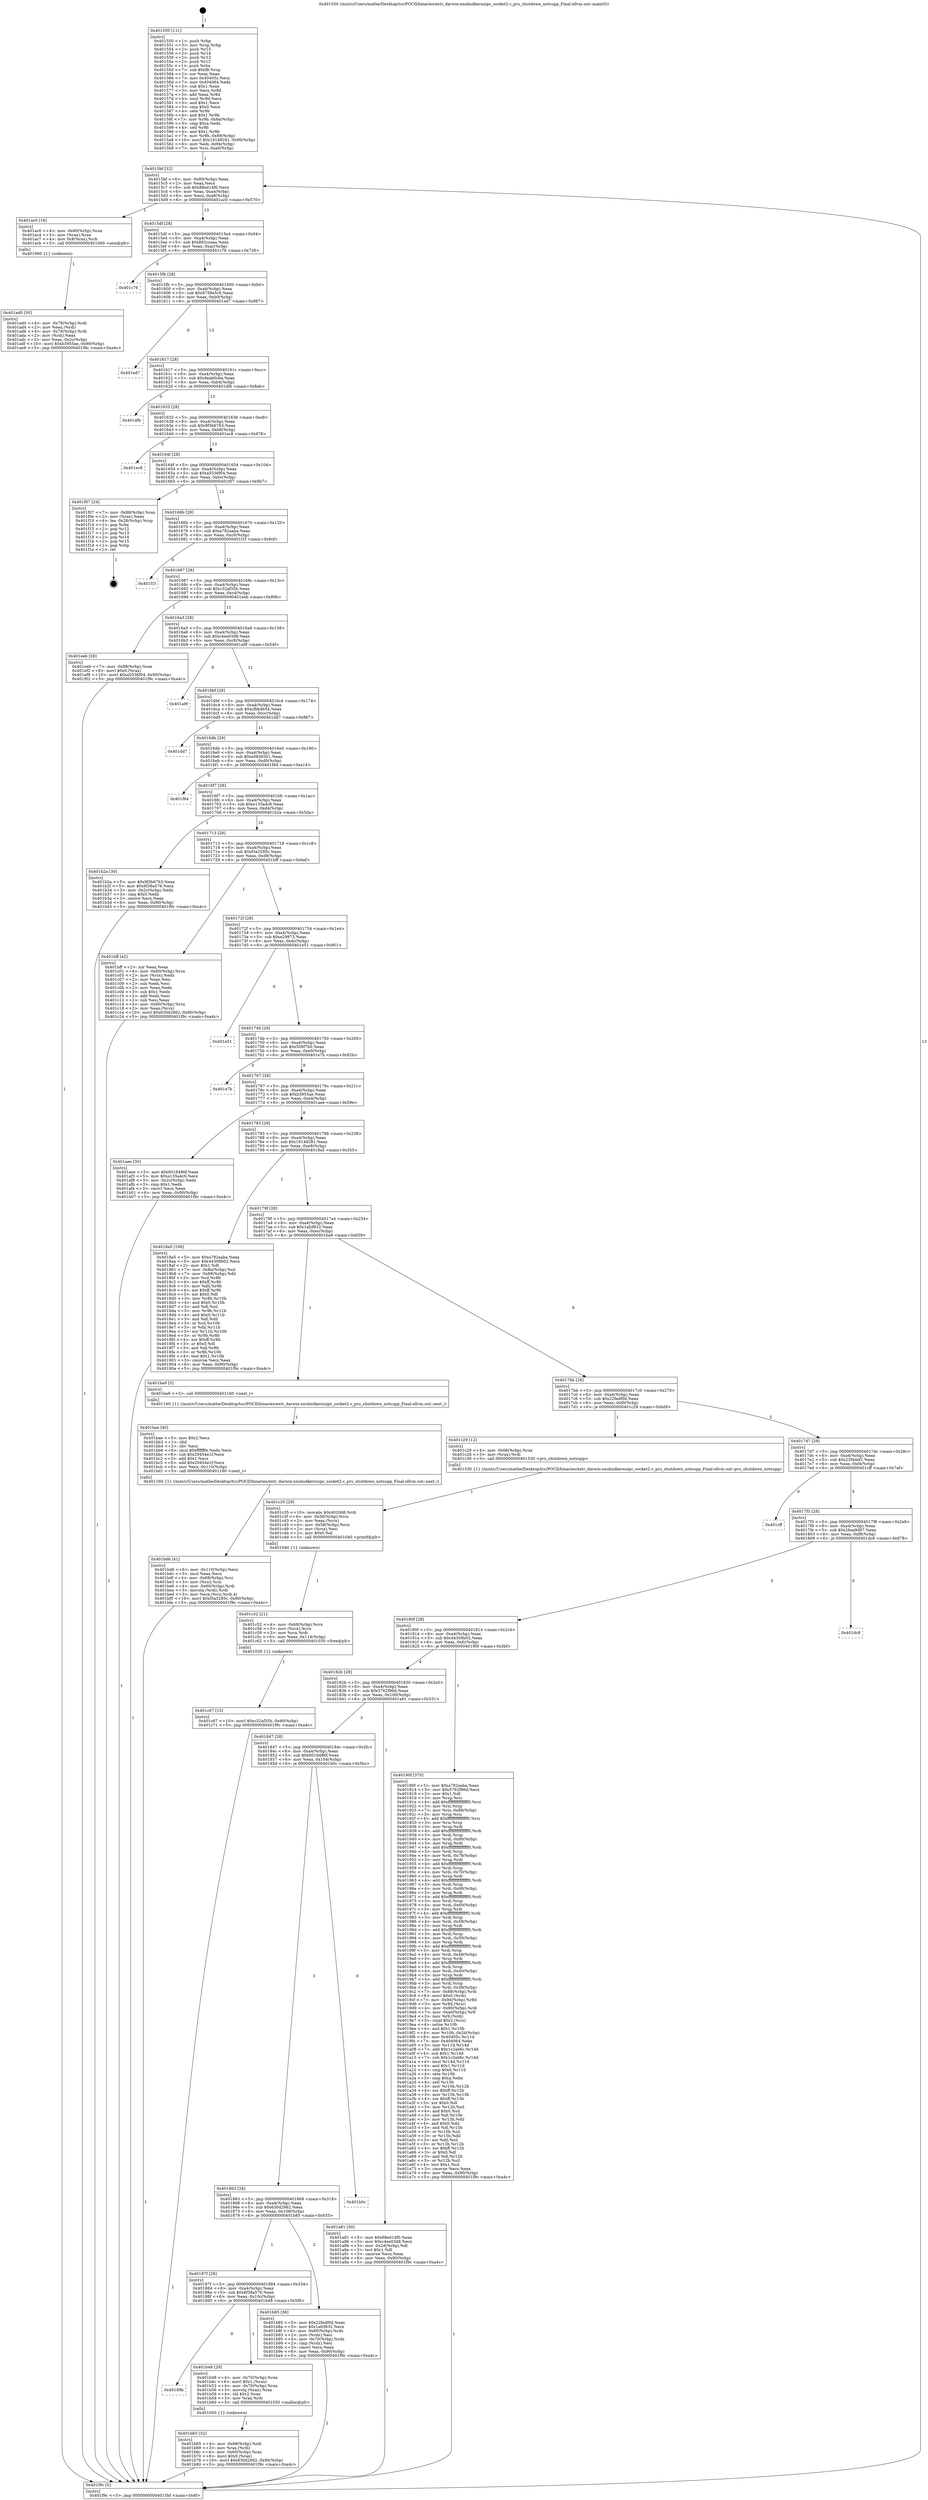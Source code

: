 digraph "0x401550" {
  label = "0x401550 (/mnt/c/Users/mathe/Desktop/tcc/POCII/binaries/extr_darwin-xnubsdkernuipc_socket2.c_pru_shutdown_notsupp_Final-ollvm.out::main(0))"
  labelloc = "t"
  node[shape=record]

  Entry [label="",width=0.3,height=0.3,shape=circle,fillcolor=black,style=filled]
  "0x4015bf" [label="{
     0x4015bf [32]\l
     | [instrs]\l
     &nbsp;&nbsp;0x4015bf \<+6\>: mov -0x90(%rbp),%eax\l
     &nbsp;&nbsp;0x4015c5 \<+2\>: mov %eax,%ecx\l
     &nbsp;&nbsp;0x4015c7 \<+6\>: sub $0x88ed14f0,%ecx\l
     &nbsp;&nbsp;0x4015cd \<+6\>: mov %eax,-0xa4(%rbp)\l
     &nbsp;&nbsp;0x4015d3 \<+6\>: mov %ecx,-0xa8(%rbp)\l
     &nbsp;&nbsp;0x4015d9 \<+6\>: je 0000000000401ac0 \<main+0x570\>\l
  }"]
  "0x401ac0" [label="{
     0x401ac0 [16]\l
     | [instrs]\l
     &nbsp;&nbsp;0x401ac0 \<+4\>: mov -0x80(%rbp),%rax\l
     &nbsp;&nbsp;0x401ac4 \<+3\>: mov (%rax),%rax\l
     &nbsp;&nbsp;0x401ac7 \<+4\>: mov 0x8(%rax),%rdi\l
     &nbsp;&nbsp;0x401acb \<+5\>: call 0000000000401060 \<atoi@plt\>\l
     | [calls]\l
     &nbsp;&nbsp;0x401060 \{1\} (unknown)\l
  }"]
  "0x4015df" [label="{
     0x4015df [28]\l
     | [instrs]\l
     &nbsp;&nbsp;0x4015df \<+5\>: jmp 00000000004015e4 \<main+0x94\>\l
     &nbsp;&nbsp;0x4015e4 \<+6\>: mov -0xa4(%rbp),%eax\l
     &nbsp;&nbsp;0x4015ea \<+5\>: sub $0x892ccaaa,%eax\l
     &nbsp;&nbsp;0x4015ef \<+6\>: mov %eax,-0xac(%rbp)\l
     &nbsp;&nbsp;0x4015f5 \<+6\>: je 0000000000401c76 \<main+0x726\>\l
  }"]
  Exit [label="",width=0.3,height=0.3,shape=circle,fillcolor=black,style=filled,peripheries=2]
  "0x401c76" [label="{
     0x401c76\l
  }", style=dashed]
  "0x4015fb" [label="{
     0x4015fb [28]\l
     | [instrs]\l
     &nbsp;&nbsp;0x4015fb \<+5\>: jmp 0000000000401600 \<main+0xb0\>\l
     &nbsp;&nbsp;0x401600 \<+6\>: mov -0xa4(%rbp),%eax\l
     &nbsp;&nbsp;0x401606 \<+5\>: sub $0x9758e5c0,%eax\l
     &nbsp;&nbsp;0x40160b \<+6\>: mov %eax,-0xb0(%rbp)\l
     &nbsp;&nbsp;0x401611 \<+6\>: je 0000000000401ed7 \<main+0x987\>\l
  }"]
  "0x401c67" [label="{
     0x401c67 [15]\l
     | [instrs]\l
     &nbsp;&nbsp;0x401c67 \<+10\>: movl $0xc32af35b,-0x90(%rbp)\l
     &nbsp;&nbsp;0x401c71 \<+5\>: jmp 0000000000401f9c \<main+0xa4c\>\l
  }"]
  "0x401ed7" [label="{
     0x401ed7\l
  }", style=dashed]
  "0x401617" [label="{
     0x401617 [28]\l
     | [instrs]\l
     &nbsp;&nbsp;0x401617 \<+5\>: jmp 000000000040161c \<main+0xcc\>\l
     &nbsp;&nbsp;0x40161c \<+6\>: mov -0xa4(%rbp),%eax\l
     &nbsp;&nbsp;0x401622 \<+5\>: sub $0x9eab0cba,%eax\l
     &nbsp;&nbsp;0x401627 \<+6\>: mov %eax,-0xb4(%rbp)\l
     &nbsp;&nbsp;0x40162d \<+6\>: je 0000000000401dfb \<main+0x8ab\>\l
  }"]
  "0x401c52" [label="{
     0x401c52 [21]\l
     | [instrs]\l
     &nbsp;&nbsp;0x401c52 \<+4\>: mov -0x68(%rbp),%rcx\l
     &nbsp;&nbsp;0x401c56 \<+3\>: mov (%rcx),%rcx\l
     &nbsp;&nbsp;0x401c59 \<+3\>: mov %rcx,%rdi\l
     &nbsp;&nbsp;0x401c5c \<+6\>: mov %eax,-0x114(%rbp)\l
     &nbsp;&nbsp;0x401c62 \<+5\>: call 0000000000401030 \<free@plt\>\l
     | [calls]\l
     &nbsp;&nbsp;0x401030 \{1\} (unknown)\l
  }"]
  "0x401dfb" [label="{
     0x401dfb\l
  }", style=dashed]
  "0x401633" [label="{
     0x401633 [28]\l
     | [instrs]\l
     &nbsp;&nbsp;0x401633 \<+5\>: jmp 0000000000401638 \<main+0xe8\>\l
     &nbsp;&nbsp;0x401638 \<+6\>: mov -0xa4(%rbp),%eax\l
     &nbsp;&nbsp;0x40163e \<+5\>: sub $0x9f3b6763,%eax\l
     &nbsp;&nbsp;0x401643 \<+6\>: mov %eax,-0xb8(%rbp)\l
     &nbsp;&nbsp;0x401649 \<+6\>: je 0000000000401ec8 \<main+0x978\>\l
  }"]
  "0x401c35" [label="{
     0x401c35 [29]\l
     | [instrs]\l
     &nbsp;&nbsp;0x401c35 \<+10\>: movabs $0x4020d6,%rdi\l
     &nbsp;&nbsp;0x401c3f \<+4\>: mov -0x58(%rbp),%rcx\l
     &nbsp;&nbsp;0x401c43 \<+2\>: mov %eax,(%rcx)\l
     &nbsp;&nbsp;0x401c45 \<+4\>: mov -0x58(%rbp),%rcx\l
     &nbsp;&nbsp;0x401c49 \<+2\>: mov (%rcx),%esi\l
     &nbsp;&nbsp;0x401c4b \<+2\>: mov $0x0,%al\l
     &nbsp;&nbsp;0x401c4d \<+5\>: call 0000000000401040 \<printf@plt\>\l
     | [calls]\l
     &nbsp;&nbsp;0x401040 \{1\} (unknown)\l
  }"]
  "0x401ec8" [label="{
     0x401ec8\l
  }", style=dashed]
  "0x40164f" [label="{
     0x40164f [28]\l
     | [instrs]\l
     &nbsp;&nbsp;0x40164f \<+5\>: jmp 0000000000401654 \<main+0x104\>\l
     &nbsp;&nbsp;0x401654 \<+6\>: mov -0xa4(%rbp),%eax\l
     &nbsp;&nbsp;0x40165a \<+5\>: sub $0xa5536f04,%eax\l
     &nbsp;&nbsp;0x40165f \<+6\>: mov %eax,-0xbc(%rbp)\l
     &nbsp;&nbsp;0x401665 \<+6\>: je 0000000000401f07 \<main+0x9b7\>\l
  }"]
  "0x401bd6" [label="{
     0x401bd6 [41]\l
     | [instrs]\l
     &nbsp;&nbsp;0x401bd6 \<+6\>: mov -0x110(%rbp),%ecx\l
     &nbsp;&nbsp;0x401bdc \<+3\>: imul %eax,%ecx\l
     &nbsp;&nbsp;0x401bdf \<+4\>: mov -0x68(%rbp),%rsi\l
     &nbsp;&nbsp;0x401be3 \<+3\>: mov (%rsi),%rsi\l
     &nbsp;&nbsp;0x401be6 \<+4\>: mov -0x60(%rbp),%rdi\l
     &nbsp;&nbsp;0x401bea \<+3\>: movslq (%rdi),%rdi\l
     &nbsp;&nbsp;0x401bed \<+3\>: mov %ecx,(%rsi,%rdi,4)\l
     &nbsp;&nbsp;0x401bf0 \<+10\>: movl $0xf3a3295c,-0x90(%rbp)\l
     &nbsp;&nbsp;0x401bfa \<+5\>: jmp 0000000000401f9c \<main+0xa4c\>\l
  }"]
  "0x401f07" [label="{
     0x401f07 [24]\l
     | [instrs]\l
     &nbsp;&nbsp;0x401f07 \<+7\>: mov -0x88(%rbp),%rax\l
     &nbsp;&nbsp;0x401f0e \<+2\>: mov (%rax),%eax\l
     &nbsp;&nbsp;0x401f10 \<+4\>: lea -0x28(%rbp),%rsp\l
     &nbsp;&nbsp;0x401f14 \<+1\>: pop %rbx\l
     &nbsp;&nbsp;0x401f15 \<+2\>: pop %r12\l
     &nbsp;&nbsp;0x401f17 \<+2\>: pop %r13\l
     &nbsp;&nbsp;0x401f19 \<+2\>: pop %r14\l
     &nbsp;&nbsp;0x401f1b \<+2\>: pop %r15\l
     &nbsp;&nbsp;0x401f1d \<+1\>: pop %rbp\l
     &nbsp;&nbsp;0x401f1e \<+1\>: ret\l
  }"]
  "0x40166b" [label="{
     0x40166b [28]\l
     | [instrs]\l
     &nbsp;&nbsp;0x40166b \<+5\>: jmp 0000000000401670 \<main+0x120\>\l
     &nbsp;&nbsp;0x401670 \<+6\>: mov -0xa4(%rbp),%eax\l
     &nbsp;&nbsp;0x401676 \<+5\>: sub $0xa782aaba,%eax\l
     &nbsp;&nbsp;0x40167b \<+6\>: mov %eax,-0xc0(%rbp)\l
     &nbsp;&nbsp;0x401681 \<+6\>: je 0000000000401f1f \<main+0x9cf\>\l
  }"]
  "0x401bae" [label="{
     0x401bae [40]\l
     | [instrs]\l
     &nbsp;&nbsp;0x401bae \<+5\>: mov $0x2,%ecx\l
     &nbsp;&nbsp;0x401bb3 \<+1\>: cltd\l
     &nbsp;&nbsp;0x401bb4 \<+2\>: idiv %ecx\l
     &nbsp;&nbsp;0x401bb6 \<+6\>: imul $0xfffffffe,%edx,%ecx\l
     &nbsp;&nbsp;0x401bbc \<+6\>: sub $0x29454e1f,%ecx\l
     &nbsp;&nbsp;0x401bc2 \<+3\>: add $0x1,%ecx\l
     &nbsp;&nbsp;0x401bc5 \<+6\>: add $0x29454e1f,%ecx\l
     &nbsp;&nbsp;0x401bcb \<+6\>: mov %ecx,-0x110(%rbp)\l
     &nbsp;&nbsp;0x401bd1 \<+5\>: call 0000000000401160 \<next_i\>\l
     | [calls]\l
     &nbsp;&nbsp;0x401160 \{1\} (/mnt/c/Users/mathe/Desktop/tcc/POCII/binaries/extr_darwin-xnubsdkernuipc_socket2.c_pru_shutdown_notsupp_Final-ollvm.out::next_i)\l
  }"]
  "0x401f1f" [label="{
     0x401f1f\l
  }", style=dashed]
  "0x401687" [label="{
     0x401687 [28]\l
     | [instrs]\l
     &nbsp;&nbsp;0x401687 \<+5\>: jmp 000000000040168c \<main+0x13c\>\l
     &nbsp;&nbsp;0x40168c \<+6\>: mov -0xa4(%rbp),%eax\l
     &nbsp;&nbsp;0x401692 \<+5\>: sub $0xc32af35b,%eax\l
     &nbsp;&nbsp;0x401697 \<+6\>: mov %eax,-0xc4(%rbp)\l
     &nbsp;&nbsp;0x40169d \<+6\>: je 0000000000401eeb \<main+0x99b\>\l
  }"]
  "0x401b65" [label="{
     0x401b65 [32]\l
     | [instrs]\l
     &nbsp;&nbsp;0x401b65 \<+4\>: mov -0x68(%rbp),%rdi\l
     &nbsp;&nbsp;0x401b69 \<+3\>: mov %rax,(%rdi)\l
     &nbsp;&nbsp;0x401b6c \<+4\>: mov -0x60(%rbp),%rax\l
     &nbsp;&nbsp;0x401b70 \<+6\>: movl $0x0,(%rax)\l
     &nbsp;&nbsp;0x401b76 \<+10\>: movl $0x630d2662,-0x90(%rbp)\l
     &nbsp;&nbsp;0x401b80 \<+5\>: jmp 0000000000401f9c \<main+0xa4c\>\l
  }"]
  "0x401eeb" [label="{
     0x401eeb [28]\l
     | [instrs]\l
     &nbsp;&nbsp;0x401eeb \<+7\>: mov -0x88(%rbp),%rax\l
     &nbsp;&nbsp;0x401ef2 \<+6\>: movl $0x0,(%rax)\l
     &nbsp;&nbsp;0x401ef8 \<+10\>: movl $0xa5536f04,-0x90(%rbp)\l
     &nbsp;&nbsp;0x401f02 \<+5\>: jmp 0000000000401f9c \<main+0xa4c\>\l
  }"]
  "0x4016a3" [label="{
     0x4016a3 [28]\l
     | [instrs]\l
     &nbsp;&nbsp;0x4016a3 \<+5\>: jmp 00000000004016a8 \<main+0x158\>\l
     &nbsp;&nbsp;0x4016a8 \<+6\>: mov -0xa4(%rbp),%eax\l
     &nbsp;&nbsp;0x4016ae \<+5\>: sub $0xc4ee03d8,%eax\l
     &nbsp;&nbsp;0x4016b3 \<+6\>: mov %eax,-0xc8(%rbp)\l
     &nbsp;&nbsp;0x4016b9 \<+6\>: je 0000000000401a9f \<main+0x54f\>\l
  }"]
  "0x40189b" [label="{
     0x40189b\l
  }", style=dashed]
  "0x401a9f" [label="{
     0x401a9f\l
  }", style=dashed]
  "0x4016bf" [label="{
     0x4016bf [28]\l
     | [instrs]\l
     &nbsp;&nbsp;0x4016bf \<+5\>: jmp 00000000004016c4 \<main+0x174\>\l
     &nbsp;&nbsp;0x4016c4 \<+6\>: mov -0xa4(%rbp),%eax\l
     &nbsp;&nbsp;0x4016ca \<+5\>: sub $0xcfbb4b54,%eax\l
     &nbsp;&nbsp;0x4016cf \<+6\>: mov %eax,-0xcc(%rbp)\l
     &nbsp;&nbsp;0x4016d5 \<+6\>: je 0000000000401dd7 \<main+0x887\>\l
  }"]
  "0x401b48" [label="{
     0x401b48 [29]\l
     | [instrs]\l
     &nbsp;&nbsp;0x401b48 \<+4\>: mov -0x70(%rbp),%rax\l
     &nbsp;&nbsp;0x401b4c \<+6\>: movl $0x1,(%rax)\l
     &nbsp;&nbsp;0x401b52 \<+4\>: mov -0x70(%rbp),%rax\l
     &nbsp;&nbsp;0x401b56 \<+3\>: movslq (%rax),%rax\l
     &nbsp;&nbsp;0x401b59 \<+4\>: shl $0x2,%rax\l
     &nbsp;&nbsp;0x401b5d \<+3\>: mov %rax,%rdi\l
     &nbsp;&nbsp;0x401b60 \<+5\>: call 0000000000401050 \<malloc@plt\>\l
     | [calls]\l
     &nbsp;&nbsp;0x401050 \{1\} (unknown)\l
  }"]
  "0x401dd7" [label="{
     0x401dd7\l
  }", style=dashed]
  "0x4016db" [label="{
     0x4016db [28]\l
     | [instrs]\l
     &nbsp;&nbsp;0x4016db \<+5\>: jmp 00000000004016e0 \<main+0x190\>\l
     &nbsp;&nbsp;0x4016e0 \<+6\>: mov -0xa4(%rbp),%eax\l
     &nbsp;&nbsp;0x4016e6 \<+5\>: sub $0xe0836501,%eax\l
     &nbsp;&nbsp;0x4016eb \<+6\>: mov %eax,-0xd0(%rbp)\l
     &nbsp;&nbsp;0x4016f1 \<+6\>: je 0000000000401f64 \<main+0xa14\>\l
  }"]
  "0x40187f" [label="{
     0x40187f [28]\l
     | [instrs]\l
     &nbsp;&nbsp;0x40187f \<+5\>: jmp 0000000000401884 \<main+0x334\>\l
     &nbsp;&nbsp;0x401884 \<+6\>: mov -0xa4(%rbp),%eax\l
     &nbsp;&nbsp;0x40188a \<+5\>: sub $0x6f38a576,%eax\l
     &nbsp;&nbsp;0x40188f \<+6\>: mov %eax,-0x10c(%rbp)\l
     &nbsp;&nbsp;0x401895 \<+6\>: je 0000000000401b48 \<main+0x5f8\>\l
  }"]
  "0x401f64" [label="{
     0x401f64\l
  }", style=dashed]
  "0x4016f7" [label="{
     0x4016f7 [28]\l
     | [instrs]\l
     &nbsp;&nbsp;0x4016f7 \<+5\>: jmp 00000000004016fc \<main+0x1ac\>\l
     &nbsp;&nbsp;0x4016fc \<+6\>: mov -0xa4(%rbp),%eax\l
     &nbsp;&nbsp;0x401702 \<+5\>: sub $0xe135a4c9,%eax\l
     &nbsp;&nbsp;0x401707 \<+6\>: mov %eax,-0xd4(%rbp)\l
     &nbsp;&nbsp;0x40170d \<+6\>: je 0000000000401b2a \<main+0x5da\>\l
  }"]
  "0x401b85" [label="{
     0x401b85 [36]\l
     | [instrs]\l
     &nbsp;&nbsp;0x401b85 \<+5\>: mov $0x22fedf0d,%eax\l
     &nbsp;&nbsp;0x401b8a \<+5\>: mov $0x1afcf632,%ecx\l
     &nbsp;&nbsp;0x401b8f \<+4\>: mov -0x60(%rbp),%rdx\l
     &nbsp;&nbsp;0x401b93 \<+2\>: mov (%rdx),%esi\l
     &nbsp;&nbsp;0x401b95 \<+4\>: mov -0x70(%rbp),%rdx\l
     &nbsp;&nbsp;0x401b99 \<+2\>: cmp (%rdx),%esi\l
     &nbsp;&nbsp;0x401b9b \<+3\>: cmovl %ecx,%eax\l
     &nbsp;&nbsp;0x401b9e \<+6\>: mov %eax,-0x90(%rbp)\l
     &nbsp;&nbsp;0x401ba4 \<+5\>: jmp 0000000000401f9c \<main+0xa4c\>\l
  }"]
  "0x401b2a" [label="{
     0x401b2a [30]\l
     | [instrs]\l
     &nbsp;&nbsp;0x401b2a \<+5\>: mov $0x9f3b6763,%eax\l
     &nbsp;&nbsp;0x401b2f \<+5\>: mov $0x6f38a576,%ecx\l
     &nbsp;&nbsp;0x401b34 \<+3\>: mov -0x2c(%rbp),%edx\l
     &nbsp;&nbsp;0x401b37 \<+3\>: cmp $0x0,%edx\l
     &nbsp;&nbsp;0x401b3a \<+3\>: cmove %ecx,%eax\l
     &nbsp;&nbsp;0x401b3d \<+6\>: mov %eax,-0x90(%rbp)\l
     &nbsp;&nbsp;0x401b43 \<+5\>: jmp 0000000000401f9c \<main+0xa4c\>\l
  }"]
  "0x401713" [label="{
     0x401713 [28]\l
     | [instrs]\l
     &nbsp;&nbsp;0x401713 \<+5\>: jmp 0000000000401718 \<main+0x1c8\>\l
     &nbsp;&nbsp;0x401718 \<+6\>: mov -0xa4(%rbp),%eax\l
     &nbsp;&nbsp;0x40171e \<+5\>: sub $0xf3a3295c,%eax\l
     &nbsp;&nbsp;0x401723 \<+6\>: mov %eax,-0xd8(%rbp)\l
     &nbsp;&nbsp;0x401729 \<+6\>: je 0000000000401bff \<main+0x6af\>\l
  }"]
  "0x401863" [label="{
     0x401863 [28]\l
     | [instrs]\l
     &nbsp;&nbsp;0x401863 \<+5\>: jmp 0000000000401868 \<main+0x318\>\l
     &nbsp;&nbsp;0x401868 \<+6\>: mov -0xa4(%rbp),%eax\l
     &nbsp;&nbsp;0x40186e \<+5\>: sub $0x630d2662,%eax\l
     &nbsp;&nbsp;0x401873 \<+6\>: mov %eax,-0x108(%rbp)\l
     &nbsp;&nbsp;0x401879 \<+6\>: je 0000000000401b85 \<main+0x635\>\l
  }"]
  "0x401bff" [label="{
     0x401bff [42]\l
     | [instrs]\l
     &nbsp;&nbsp;0x401bff \<+2\>: xor %eax,%eax\l
     &nbsp;&nbsp;0x401c01 \<+4\>: mov -0x60(%rbp),%rcx\l
     &nbsp;&nbsp;0x401c05 \<+2\>: mov (%rcx),%edx\l
     &nbsp;&nbsp;0x401c07 \<+2\>: mov %eax,%esi\l
     &nbsp;&nbsp;0x401c09 \<+2\>: sub %edx,%esi\l
     &nbsp;&nbsp;0x401c0b \<+2\>: mov %eax,%edx\l
     &nbsp;&nbsp;0x401c0d \<+3\>: sub $0x1,%edx\l
     &nbsp;&nbsp;0x401c10 \<+2\>: add %edx,%esi\l
     &nbsp;&nbsp;0x401c12 \<+2\>: sub %esi,%eax\l
     &nbsp;&nbsp;0x401c14 \<+4\>: mov -0x60(%rbp),%rcx\l
     &nbsp;&nbsp;0x401c18 \<+2\>: mov %eax,(%rcx)\l
     &nbsp;&nbsp;0x401c1a \<+10\>: movl $0x630d2662,-0x90(%rbp)\l
     &nbsp;&nbsp;0x401c24 \<+5\>: jmp 0000000000401f9c \<main+0xa4c\>\l
  }"]
  "0x40172f" [label="{
     0x40172f [28]\l
     | [instrs]\l
     &nbsp;&nbsp;0x40172f \<+5\>: jmp 0000000000401734 \<main+0x1e4\>\l
     &nbsp;&nbsp;0x401734 \<+6\>: mov -0xa4(%rbp),%eax\l
     &nbsp;&nbsp;0x40173a \<+5\>: sub $0xe29873,%eax\l
     &nbsp;&nbsp;0x40173f \<+6\>: mov %eax,-0xdc(%rbp)\l
     &nbsp;&nbsp;0x401745 \<+6\>: je 0000000000401e51 \<main+0x901\>\l
  }"]
  "0x401b0c" [label="{
     0x401b0c\l
  }", style=dashed]
  "0x401e51" [label="{
     0x401e51\l
  }", style=dashed]
  "0x40174b" [label="{
     0x40174b [28]\l
     | [instrs]\l
     &nbsp;&nbsp;0x40174b \<+5\>: jmp 0000000000401750 \<main+0x200\>\l
     &nbsp;&nbsp;0x401750 \<+6\>: mov -0xa4(%rbp),%eax\l
     &nbsp;&nbsp;0x401756 \<+5\>: sub $0x508f7b0,%eax\l
     &nbsp;&nbsp;0x40175b \<+6\>: mov %eax,-0xe0(%rbp)\l
     &nbsp;&nbsp;0x401761 \<+6\>: je 0000000000401e7b \<main+0x92b\>\l
  }"]
  "0x401ad0" [label="{
     0x401ad0 [30]\l
     | [instrs]\l
     &nbsp;&nbsp;0x401ad0 \<+4\>: mov -0x78(%rbp),%rdi\l
     &nbsp;&nbsp;0x401ad4 \<+2\>: mov %eax,(%rdi)\l
     &nbsp;&nbsp;0x401ad6 \<+4\>: mov -0x78(%rbp),%rdi\l
     &nbsp;&nbsp;0x401ada \<+2\>: mov (%rdi),%eax\l
     &nbsp;&nbsp;0x401adc \<+3\>: mov %eax,-0x2c(%rbp)\l
     &nbsp;&nbsp;0x401adf \<+10\>: movl $0xb3955ae,-0x90(%rbp)\l
     &nbsp;&nbsp;0x401ae9 \<+5\>: jmp 0000000000401f9c \<main+0xa4c\>\l
  }"]
  "0x401e7b" [label="{
     0x401e7b\l
  }", style=dashed]
  "0x401767" [label="{
     0x401767 [28]\l
     | [instrs]\l
     &nbsp;&nbsp;0x401767 \<+5\>: jmp 000000000040176c \<main+0x21c\>\l
     &nbsp;&nbsp;0x40176c \<+6\>: mov -0xa4(%rbp),%eax\l
     &nbsp;&nbsp;0x401772 \<+5\>: sub $0xb3955ae,%eax\l
     &nbsp;&nbsp;0x401777 \<+6\>: mov %eax,-0xe4(%rbp)\l
     &nbsp;&nbsp;0x40177d \<+6\>: je 0000000000401aee \<main+0x59e\>\l
  }"]
  "0x401847" [label="{
     0x401847 [28]\l
     | [instrs]\l
     &nbsp;&nbsp;0x401847 \<+5\>: jmp 000000000040184c \<main+0x2fc\>\l
     &nbsp;&nbsp;0x40184c \<+6\>: mov -0xa4(%rbp),%eax\l
     &nbsp;&nbsp;0x401852 \<+5\>: sub $0x6016486f,%eax\l
     &nbsp;&nbsp;0x401857 \<+6\>: mov %eax,-0x104(%rbp)\l
     &nbsp;&nbsp;0x40185d \<+6\>: je 0000000000401b0c \<main+0x5bc\>\l
  }"]
  "0x401aee" [label="{
     0x401aee [30]\l
     | [instrs]\l
     &nbsp;&nbsp;0x401aee \<+5\>: mov $0x6016486f,%eax\l
     &nbsp;&nbsp;0x401af3 \<+5\>: mov $0xe135a4c9,%ecx\l
     &nbsp;&nbsp;0x401af8 \<+3\>: mov -0x2c(%rbp),%edx\l
     &nbsp;&nbsp;0x401afb \<+3\>: cmp $0x1,%edx\l
     &nbsp;&nbsp;0x401afe \<+3\>: cmovl %ecx,%eax\l
     &nbsp;&nbsp;0x401b01 \<+6\>: mov %eax,-0x90(%rbp)\l
     &nbsp;&nbsp;0x401b07 \<+5\>: jmp 0000000000401f9c \<main+0xa4c\>\l
  }"]
  "0x401783" [label="{
     0x401783 [28]\l
     | [instrs]\l
     &nbsp;&nbsp;0x401783 \<+5\>: jmp 0000000000401788 \<main+0x238\>\l
     &nbsp;&nbsp;0x401788 \<+6\>: mov -0xa4(%rbp),%eax\l
     &nbsp;&nbsp;0x40178e \<+5\>: sub $0x19148281,%eax\l
     &nbsp;&nbsp;0x401793 \<+6\>: mov %eax,-0xe8(%rbp)\l
     &nbsp;&nbsp;0x401799 \<+6\>: je 00000000004018a5 \<main+0x355\>\l
  }"]
  "0x401a81" [label="{
     0x401a81 [30]\l
     | [instrs]\l
     &nbsp;&nbsp;0x401a81 \<+5\>: mov $0x88ed14f0,%eax\l
     &nbsp;&nbsp;0x401a86 \<+5\>: mov $0xc4ee03d8,%ecx\l
     &nbsp;&nbsp;0x401a8b \<+3\>: mov -0x2d(%rbp),%dl\l
     &nbsp;&nbsp;0x401a8e \<+3\>: test $0x1,%dl\l
     &nbsp;&nbsp;0x401a91 \<+3\>: cmovne %ecx,%eax\l
     &nbsp;&nbsp;0x401a94 \<+6\>: mov %eax,-0x90(%rbp)\l
     &nbsp;&nbsp;0x401a9a \<+5\>: jmp 0000000000401f9c \<main+0xa4c\>\l
  }"]
  "0x4018a5" [label="{
     0x4018a5 [106]\l
     | [instrs]\l
     &nbsp;&nbsp;0x4018a5 \<+5\>: mov $0xa782aaba,%eax\l
     &nbsp;&nbsp;0x4018aa \<+5\>: mov $0x44308b02,%ecx\l
     &nbsp;&nbsp;0x4018af \<+2\>: mov $0x1,%dl\l
     &nbsp;&nbsp;0x4018b1 \<+7\>: mov -0x8a(%rbp),%sil\l
     &nbsp;&nbsp;0x4018b8 \<+7\>: mov -0x89(%rbp),%dil\l
     &nbsp;&nbsp;0x4018bf \<+3\>: mov %sil,%r8b\l
     &nbsp;&nbsp;0x4018c2 \<+4\>: xor $0xff,%r8b\l
     &nbsp;&nbsp;0x4018c6 \<+3\>: mov %dil,%r9b\l
     &nbsp;&nbsp;0x4018c9 \<+4\>: xor $0xff,%r9b\l
     &nbsp;&nbsp;0x4018cd \<+3\>: xor $0x0,%dl\l
     &nbsp;&nbsp;0x4018d0 \<+3\>: mov %r8b,%r10b\l
     &nbsp;&nbsp;0x4018d3 \<+4\>: and $0x0,%r10b\l
     &nbsp;&nbsp;0x4018d7 \<+3\>: and %dl,%sil\l
     &nbsp;&nbsp;0x4018da \<+3\>: mov %r9b,%r11b\l
     &nbsp;&nbsp;0x4018dd \<+4\>: and $0x0,%r11b\l
     &nbsp;&nbsp;0x4018e1 \<+3\>: and %dl,%dil\l
     &nbsp;&nbsp;0x4018e4 \<+3\>: or %sil,%r10b\l
     &nbsp;&nbsp;0x4018e7 \<+3\>: or %dil,%r11b\l
     &nbsp;&nbsp;0x4018ea \<+3\>: xor %r11b,%r10b\l
     &nbsp;&nbsp;0x4018ed \<+3\>: or %r9b,%r8b\l
     &nbsp;&nbsp;0x4018f0 \<+4\>: xor $0xff,%r8b\l
     &nbsp;&nbsp;0x4018f4 \<+3\>: or $0x0,%dl\l
     &nbsp;&nbsp;0x4018f7 \<+3\>: and %dl,%r8b\l
     &nbsp;&nbsp;0x4018fa \<+3\>: or %r8b,%r10b\l
     &nbsp;&nbsp;0x4018fd \<+4\>: test $0x1,%r10b\l
     &nbsp;&nbsp;0x401901 \<+3\>: cmovne %ecx,%eax\l
     &nbsp;&nbsp;0x401904 \<+6\>: mov %eax,-0x90(%rbp)\l
     &nbsp;&nbsp;0x40190a \<+5\>: jmp 0000000000401f9c \<main+0xa4c\>\l
  }"]
  "0x40179f" [label="{
     0x40179f [28]\l
     | [instrs]\l
     &nbsp;&nbsp;0x40179f \<+5\>: jmp 00000000004017a4 \<main+0x254\>\l
     &nbsp;&nbsp;0x4017a4 \<+6\>: mov -0xa4(%rbp),%eax\l
     &nbsp;&nbsp;0x4017aa \<+5\>: sub $0x1afcf632,%eax\l
     &nbsp;&nbsp;0x4017af \<+6\>: mov %eax,-0xec(%rbp)\l
     &nbsp;&nbsp;0x4017b5 \<+6\>: je 0000000000401ba9 \<main+0x659\>\l
  }"]
  "0x401f9c" [label="{
     0x401f9c [5]\l
     | [instrs]\l
     &nbsp;&nbsp;0x401f9c \<+5\>: jmp 00000000004015bf \<main+0x6f\>\l
  }"]
  "0x401550" [label="{
     0x401550 [111]\l
     | [instrs]\l
     &nbsp;&nbsp;0x401550 \<+1\>: push %rbp\l
     &nbsp;&nbsp;0x401551 \<+3\>: mov %rsp,%rbp\l
     &nbsp;&nbsp;0x401554 \<+2\>: push %r15\l
     &nbsp;&nbsp;0x401556 \<+2\>: push %r14\l
     &nbsp;&nbsp;0x401558 \<+2\>: push %r13\l
     &nbsp;&nbsp;0x40155a \<+2\>: push %r12\l
     &nbsp;&nbsp;0x40155c \<+1\>: push %rbx\l
     &nbsp;&nbsp;0x40155d \<+7\>: sub $0xf8,%rsp\l
     &nbsp;&nbsp;0x401564 \<+2\>: xor %eax,%eax\l
     &nbsp;&nbsp;0x401566 \<+7\>: mov 0x40405c,%ecx\l
     &nbsp;&nbsp;0x40156d \<+7\>: mov 0x404064,%edx\l
     &nbsp;&nbsp;0x401574 \<+3\>: sub $0x1,%eax\l
     &nbsp;&nbsp;0x401577 \<+3\>: mov %ecx,%r8d\l
     &nbsp;&nbsp;0x40157a \<+3\>: add %eax,%r8d\l
     &nbsp;&nbsp;0x40157d \<+4\>: imul %r8d,%ecx\l
     &nbsp;&nbsp;0x401581 \<+3\>: and $0x1,%ecx\l
     &nbsp;&nbsp;0x401584 \<+3\>: cmp $0x0,%ecx\l
     &nbsp;&nbsp;0x401587 \<+4\>: sete %r9b\l
     &nbsp;&nbsp;0x40158b \<+4\>: and $0x1,%r9b\l
     &nbsp;&nbsp;0x40158f \<+7\>: mov %r9b,-0x8a(%rbp)\l
     &nbsp;&nbsp;0x401596 \<+3\>: cmp $0xa,%edx\l
     &nbsp;&nbsp;0x401599 \<+4\>: setl %r9b\l
     &nbsp;&nbsp;0x40159d \<+4\>: and $0x1,%r9b\l
     &nbsp;&nbsp;0x4015a1 \<+7\>: mov %r9b,-0x89(%rbp)\l
     &nbsp;&nbsp;0x4015a8 \<+10\>: movl $0x19148281,-0x90(%rbp)\l
     &nbsp;&nbsp;0x4015b2 \<+6\>: mov %edi,-0x94(%rbp)\l
     &nbsp;&nbsp;0x4015b8 \<+7\>: mov %rsi,-0xa0(%rbp)\l
  }"]
  "0x40182b" [label="{
     0x40182b [28]\l
     | [instrs]\l
     &nbsp;&nbsp;0x40182b \<+5\>: jmp 0000000000401830 \<main+0x2e0\>\l
     &nbsp;&nbsp;0x401830 \<+6\>: mov -0xa4(%rbp),%eax\l
     &nbsp;&nbsp;0x401836 \<+5\>: sub $0x5762f96d,%eax\l
     &nbsp;&nbsp;0x40183b \<+6\>: mov %eax,-0x100(%rbp)\l
     &nbsp;&nbsp;0x401841 \<+6\>: je 0000000000401a81 \<main+0x531\>\l
  }"]
  "0x401ba9" [label="{
     0x401ba9 [5]\l
     | [instrs]\l
     &nbsp;&nbsp;0x401ba9 \<+5\>: call 0000000000401160 \<next_i\>\l
     | [calls]\l
     &nbsp;&nbsp;0x401160 \{1\} (/mnt/c/Users/mathe/Desktop/tcc/POCII/binaries/extr_darwin-xnubsdkernuipc_socket2.c_pru_shutdown_notsupp_Final-ollvm.out::next_i)\l
  }"]
  "0x4017bb" [label="{
     0x4017bb [28]\l
     | [instrs]\l
     &nbsp;&nbsp;0x4017bb \<+5\>: jmp 00000000004017c0 \<main+0x270\>\l
     &nbsp;&nbsp;0x4017c0 \<+6\>: mov -0xa4(%rbp),%eax\l
     &nbsp;&nbsp;0x4017c6 \<+5\>: sub $0x22fedf0d,%eax\l
     &nbsp;&nbsp;0x4017cb \<+6\>: mov %eax,-0xf0(%rbp)\l
     &nbsp;&nbsp;0x4017d1 \<+6\>: je 0000000000401c29 \<main+0x6d9\>\l
  }"]
  "0x40190f" [label="{
     0x40190f [370]\l
     | [instrs]\l
     &nbsp;&nbsp;0x40190f \<+5\>: mov $0xa782aaba,%eax\l
     &nbsp;&nbsp;0x401914 \<+5\>: mov $0x5762f96d,%ecx\l
     &nbsp;&nbsp;0x401919 \<+2\>: mov $0x1,%dl\l
     &nbsp;&nbsp;0x40191b \<+3\>: mov %rsp,%rsi\l
     &nbsp;&nbsp;0x40191e \<+4\>: add $0xfffffffffffffff0,%rsi\l
     &nbsp;&nbsp;0x401922 \<+3\>: mov %rsi,%rsp\l
     &nbsp;&nbsp;0x401925 \<+7\>: mov %rsi,-0x88(%rbp)\l
     &nbsp;&nbsp;0x40192c \<+3\>: mov %rsp,%rsi\l
     &nbsp;&nbsp;0x40192f \<+4\>: add $0xfffffffffffffff0,%rsi\l
     &nbsp;&nbsp;0x401933 \<+3\>: mov %rsi,%rsp\l
     &nbsp;&nbsp;0x401936 \<+3\>: mov %rsp,%rdi\l
     &nbsp;&nbsp;0x401939 \<+4\>: add $0xfffffffffffffff0,%rdi\l
     &nbsp;&nbsp;0x40193d \<+3\>: mov %rdi,%rsp\l
     &nbsp;&nbsp;0x401940 \<+4\>: mov %rdi,-0x80(%rbp)\l
     &nbsp;&nbsp;0x401944 \<+3\>: mov %rsp,%rdi\l
     &nbsp;&nbsp;0x401947 \<+4\>: add $0xfffffffffffffff0,%rdi\l
     &nbsp;&nbsp;0x40194b \<+3\>: mov %rdi,%rsp\l
     &nbsp;&nbsp;0x40194e \<+4\>: mov %rdi,-0x78(%rbp)\l
     &nbsp;&nbsp;0x401952 \<+3\>: mov %rsp,%rdi\l
     &nbsp;&nbsp;0x401955 \<+4\>: add $0xfffffffffffffff0,%rdi\l
     &nbsp;&nbsp;0x401959 \<+3\>: mov %rdi,%rsp\l
     &nbsp;&nbsp;0x40195c \<+4\>: mov %rdi,-0x70(%rbp)\l
     &nbsp;&nbsp;0x401960 \<+3\>: mov %rsp,%rdi\l
     &nbsp;&nbsp;0x401963 \<+4\>: add $0xfffffffffffffff0,%rdi\l
     &nbsp;&nbsp;0x401967 \<+3\>: mov %rdi,%rsp\l
     &nbsp;&nbsp;0x40196a \<+4\>: mov %rdi,-0x68(%rbp)\l
     &nbsp;&nbsp;0x40196e \<+3\>: mov %rsp,%rdi\l
     &nbsp;&nbsp;0x401971 \<+4\>: add $0xfffffffffffffff0,%rdi\l
     &nbsp;&nbsp;0x401975 \<+3\>: mov %rdi,%rsp\l
     &nbsp;&nbsp;0x401978 \<+4\>: mov %rdi,-0x60(%rbp)\l
     &nbsp;&nbsp;0x40197c \<+3\>: mov %rsp,%rdi\l
     &nbsp;&nbsp;0x40197f \<+4\>: add $0xfffffffffffffff0,%rdi\l
     &nbsp;&nbsp;0x401983 \<+3\>: mov %rdi,%rsp\l
     &nbsp;&nbsp;0x401986 \<+4\>: mov %rdi,-0x58(%rbp)\l
     &nbsp;&nbsp;0x40198a \<+3\>: mov %rsp,%rdi\l
     &nbsp;&nbsp;0x40198d \<+4\>: add $0xfffffffffffffff0,%rdi\l
     &nbsp;&nbsp;0x401991 \<+3\>: mov %rdi,%rsp\l
     &nbsp;&nbsp;0x401994 \<+4\>: mov %rdi,-0x50(%rbp)\l
     &nbsp;&nbsp;0x401998 \<+3\>: mov %rsp,%rdi\l
     &nbsp;&nbsp;0x40199b \<+4\>: add $0xfffffffffffffff0,%rdi\l
     &nbsp;&nbsp;0x40199f \<+3\>: mov %rdi,%rsp\l
     &nbsp;&nbsp;0x4019a2 \<+4\>: mov %rdi,-0x48(%rbp)\l
     &nbsp;&nbsp;0x4019a6 \<+3\>: mov %rsp,%rdi\l
     &nbsp;&nbsp;0x4019a9 \<+4\>: add $0xfffffffffffffff0,%rdi\l
     &nbsp;&nbsp;0x4019ad \<+3\>: mov %rdi,%rsp\l
     &nbsp;&nbsp;0x4019b0 \<+4\>: mov %rdi,-0x40(%rbp)\l
     &nbsp;&nbsp;0x4019b4 \<+3\>: mov %rsp,%rdi\l
     &nbsp;&nbsp;0x4019b7 \<+4\>: add $0xfffffffffffffff0,%rdi\l
     &nbsp;&nbsp;0x4019bb \<+3\>: mov %rdi,%rsp\l
     &nbsp;&nbsp;0x4019be \<+4\>: mov %rdi,-0x38(%rbp)\l
     &nbsp;&nbsp;0x4019c2 \<+7\>: mov -0x88(%rbp),%rdi\l
     &nbsp;&nbsp;0x4019c9 \<+6\>: movl $0x0,(%rdi)\l
     &nbsp;&nbsp;0x4019cf \<+7\>: mov -0x94(%rbp),%r8d\l
     &nbsp;&nbsp;0x4019d6 \<+3\>: mov %r8d,(%rsi)\l
     &nbsp;&nbsp;0x4019d9 \<+4\>: mov -0x80(%rbp),%rdi\l
     &nbsp;&nbsp;0x4019dd \<+7\>: mov -0xa0(%rbp),%r9\l
     &nbsp;&nbsp;0x4019e4 \<+3\>: mov %r9,(%rdi)\l
     &nbsp;&nbsp;0x4019e7 \<+3\>: cmpl $0x2,(%rsi)\l
     &nbsp;&nbsp;0x4019ea \<+4\>: setne %r10b\l
     &nbsp;&nbsp;0x4019ee \<+4\>: and $0x1,%r10b\l
     &nbsp;&nbsp;0x4019f2 \<+4\>: mov %r10b,-0x2d(%rbp)\l
     &nbsp;&nbsp;0x4019f6 \<+8\>: mov 0x40405c,%r11d\l
     &nbsp;&nbsp;0x4019fe \<+7\>: mov 0x404064,%ebx\l
     &nbsp;&nbsp;0x401a05 \<+3\>: mov %r11d,%r14d\l
     &nbsp;&nbsp;0x401a08 \<+7\>: add $0x1c2ab6c,%r14d\l
     &nbsp;&nbsp;0x401a0f \<+4\>: sub $0x1,%r14d\l
     &nbsp;&nbsp;0x401a13 \<+7\>: sub $0x1c2ab6c,%r14d\l
     &nbsp;&nbsp;0x401a1a \<+4\>: imul %r14d,%r11d\l
     &nbsp;&nbsp;0x401a1e \<+4\>: and $0x1,%r11d\l
     &nbsp;&nbsp;0x401a22 \<+4\>: cmp $0x0,%r11d\l
     &nbsp;&nbsp;0x401a26 \<+4\>: sete %r10b\l
     &nbsp;&nbsp;0x401a2a \<+3\>: cmp $0xa,%ebx\l
     &nbsp;&nbsp;0x401a2d \<+4\>: setl %r15b\l
     &nbsp;&nbsp;0x401a31 \<+3\>: mov %r10b,%r12b\l
     &nbsp;&nbsp;0x401a34 \<+4\>: xor $0xff,%r12b\l
     &nbsp;&nbsp;0x401a38 \<+3\>: mov %r15b,%r13b\l
     &nbsp;&nbsp;0x401a3b \<+4\>: xor $0xff,%r13b\l
     &nbsp;&nbsp;0x401a3f \<+3\>: xor $0x0,%dl\l
     &nbsp;&nbsp;0x401a42 \<+3\>: mov %r12b,%sil\l
     &nbsp;&nbsp;0x401a45 \<+4\>: and $0x0,%sil\l
     &nbsp;&nbsp;0x401a49 \<+3\>: and %dl,%r10b\l
     &nbsp;&nbsp;0x401a4c \<+3\>: mov %r13b,%dil\l
     &nbsp;&nbsp;0x401a4f \<+4\>: and $0x0,%dil\l
     &nbsp;&nbsp;0x401a53 \<+3\>: and %dl,%r15b\l
     &nbsp;&nbsp;0x401a56 \<+3\>: or %r10b,%sil\l
     &nbsp;&nbsp;0x401a59 \<+3\>: or %r15b,%dil\l
     &nbsp;&nbsp;0x401a5c \<+3\>: xor %dil,%sil\l
     &nbsp;&nbsp;0x401a5f \<+3\>: or %r13b,%r12b\l
     &nbsp;&nbsp;0x401a62 \<+4\>: xor $0xff,%r12b\l
     &nbsp;&nbsp;0x401a66 \<+3\>: or $0x0,%dl\l
     &nbsp;&nbsp;0x401a69 \<+3\>: and %dl,%r12b\l
     &nbsp;&nbsp;0x401a6c \<+3\>: or %r12b,%sil\l
     &nbsp;&nbsp;0x401a6f \<+4\>: test $0x1,%sil\l
     &nbsp;&nbsp;0x401a73 \<+3\>: cmovne %ecx,%eax\l
     &nbsp;&nbsp;0x401a76 \<+6\>: mov %eax,-0x90(%rbp)\l
     &nbsp;&nbsp;0x401a7c \<+5\>: jmp 0000000000401f9c \<main+0xa4c\>\l
  }"]
  "0x401c29" [label="{
     0x401c29 [12]\l
     | [instrs]\l
     &nbsp;&nbsp;0x401c29 \<+4\>: mov -0x68(%rbp),%rax\l
     &nbsp;&nbsp;0x401c2d \<+3\>: mov (%rax),%rdi\l
     &nbsp;&nbsp;0x401c30 \<+5\>: call 0000000000401530 \<pru_shutdown_notsupp\>\l
     | [calls]\l
     &nbsp;&nbsp;0x401530 \{1\} (/mnt/c/Users/mathe/Desktop/tcc/POCII/binaries/extr_darwin-xnubsdkernuipc_socket2.c_pru_shutdown_notsupp_Final-ollvm.out::pru_shutdown_notsupp)\l
  }"]
  "0x4017d7" [label="{
     0x4017d7 [28]\l
     | [instrs]\l
     &nbsp;&nbsp;0x4017d7 \<+5\>: jmp 00000000004017dc \<main+0x28c\>\l
     &nbsp;&nbsp;0x4017dc \<+6\>: mov -0xa4(%rbp),%eax\l
     &nbsp;&nbsp;0x4017e2 \<+5\>: sub $0x23f4def1,%eax\l
     &nbsp;&nbsp;0x4017e7 \<+6\>: mov %eax,-0xf4(%rbp)\l
     &nbsp;&nbsp;0x4017ed \<+6\>: je 0000000000401cff \<main+0x7af\>\l
  }"]
  "0x40180f" [label="{
     0x40180f [28]\l
     | [instrs]\l
     &nbsp;&nbsp;0x40180f \<+5\>: jmp 0000000000401814 \<main+0x2c4\>\l
     &nbsp;&nbsp;0x401814 \<+6\>: mov -0xa4(%rbp),%eax\l
     &nbsp;&nbsp;0x40181a \<+5\>: sub $0x44308b02,%eax\l
     &nbsp;&nbsp;0x40181f \<+6\>: mov %eax,-0xfc(%rbp)\l
     &nbsp;&nbsp;0x401825 \<+6\>: je 000000000040190f \<main+0x3bf\>\l
  }"]
  "0x401cff" [label="{
     0x401cff\l
  }", style=dashed]
  "0x4017f3" [label="{
     0x4017f3 [28]\l
     | [instrs]\l
     &nbsp;&nbsp;0x4017f3 \<+5\>: jmp 00000000004017f8 \<main+0x2a8\>\l
     &nbsp;&nbsp;0x4017f8 \<+6\>: mov -0xa4(%rbp),%eax\l
     &nbsp;&nbsp;0x4017fe \<+5\>: sub $0x26ea9d07,%eax\l
     &nbsp;&nbsp;0x401803 \<+6\>: mov %eax,-0xf8(%rbp)\l
     &nbsp;&nbsp;0x401809 \<+6\>: je 0000000000401dc8 \<main+0x878\>\l
  }"]
  "0x401dc8" [label="{
     0x401dc8\l
  }", style=dashed]
  Entry -> "0x401550" [label=" 1"]
  "0x4015bf" -> "0x401ac0" [label=" 1"]
  "0x4015bf" -> "0x4015df" [label=" 13"]
  "0x401f07" -> Exit [label=" 1"]
  "0x4015df" -> "0x401c76" [label=" 0"]
  "0x4015df" -> "0x4015fb" [label=" 13"]
  "0x401eeb" -> "0x401f9c" [label=" 1"]
  "0x4015fb" -> "0x401ed7" [label=" 0"]
  "0x4015fb" -> "0x401617" [label=" 13"]
  "0x401c67" -> "0x401f9c" [label=" 1"]
  "0x401617" -> "0x401dfb" [label=" 0"]
  "0x401617" -> "0x401633" [label=" 13"]
  "0x401c52" -> "0x401c67" [label=" 1"]
  "0x401633" -> "0x401ec8" [label=" 0"]
  "0x401633" -> "0x40164f" [label=" 13"]
  "0x401c35" -> "0x401c52" [label=" 1"]
  "0x40164f" -> "0x401f07" [label=" 1"]
  "0x40164f" -> "0x40166b" [label=" 12"]
  "0x401c29" -> "0x401c35" [label=" 1"]
  "0x40166b" -> "0x401f1f" [label=" 0"]
  "0x40166b" -> "0x401687" [label=" 12"]
  "0x401bff" -> "0x401f9c" [label=" 1"]
  "0x401687" -> "0x401eeb" [label=" 1"]
  "0x401687" -> "0x4016a3" [label=" 11"]
  "0x401bd6" -> "0x401f9c" [label=" 1"]
  "0x4016a3" -> "0x401a9f" [label=" 0"]
  "0x4016a3" -> "0x4016bf" [label=" 11"]
  "0x401bae" -> "0x401bd6" [label=" 1"]
  "0x4016bf" -> "0x401dd7" [label=" 0"]
  "0x4016bf" -> "0x4016db" [label=" 11"]
  "0x401ba9" -> "0x401bae" [label=" 1"]
  "0x4016db" -> "0x401f64" [label=" 0"]
  "0x4016db" -> "0x4016f7" [label=" 11"]
  "0x401b65" -> "0x401f9c" [label=" 1"]
  "0x4016f7" -> "0x401b2a" [label=" 1"]
  "0x4016f7" -> "0x401713" [label=" 10"]
  "0x401b48" -> "0x401b65" [label=" 1"]
  "0x401713" -> "0x401bff" [label=" 1"]
  "0x401713" -> "0x40172f" [label=" 9"]
  "0x40187f" -> "0x401b48" [label=" 1"]
  "0x40172f" -> "0x401e51" [label=" 0"]
  "0x40172f" -> "0x40174b" [label=" 9"]
  "0x401b85" -> "0x401f9c" [label=" 2"]
  "0x40174b" -> "0x401e7b" [label=" 0"]
  "0x40174b" -> "0x401767" [label=" 9"]
  "0x401863" -> "0x401b85" [label=" 2"]
  "0x401767" -> "0x401aee" [label=" 1"]
  "0x401767" -> "0x401783" [label=" 8"]
  "0x40187f" -> "0x40189b" [label=" 0"]
  "0x401783" -> "0x4018a5" [label=" 1"]
  "0x401783" -> "0x40179f" [label=" 7"]
  "0x4018a5" -> "0x401f9c" [label=" 1"]
  "0x401550" -> "0x4015bf" [label=" 1"]
  "0x401f9c" -> "0x4015bf" [label=" 13"]
  "0x401847" -> "0x401863" [label=" 3"]
  "0x40179f" -> "0x401ba9" [label=" 1"]
  "0x40179f" -> "0x4017bb" [label=" 6"]
  "0x401b2a" -> "0x401f9c" [label=" 1"]
  "0x4017bb" -> "0x401c29" [label=" 1"]
  "0x4017bb" -> "0x4017d7" [label=" 5"]
  "0x401aee" -> "0x401f9c" [label=" 1"]
  "0x4017d7" -> "0x401cff" [label=" 0"]
  "0x4017d7" -> "0x4017f3" [label=" 5"]
  "0x401ac0" -> "0x401ad0" [label=" 1"]
  "0x4017f3" -> "0x401dc8" [label=" 0"]
  "0x4017f3" -> "0x40180f" [label=" 5"]
  "0x401ad0" -> "0x401f9c" [label=" 1"]
  "0x40180f" -> "0x40190f" [label=" 1"]
  "0x40180f" -> "0x40182b" [label=" 4"]
  "0x401863" -> "0x40187f" [label=" 1"]
  "0x40190f" -> "0x401f9c" [label=" 1"]
  "0x401847" -> "0x401b0c" [label=" 0"]
  "0x40182b" -> "0x401a81" [label=" 1"]
  "0x40182b" -> "0x401847" [label=" 3"]
  "0x401a81" -> "0x401f9c" [label=" 1"]
}
